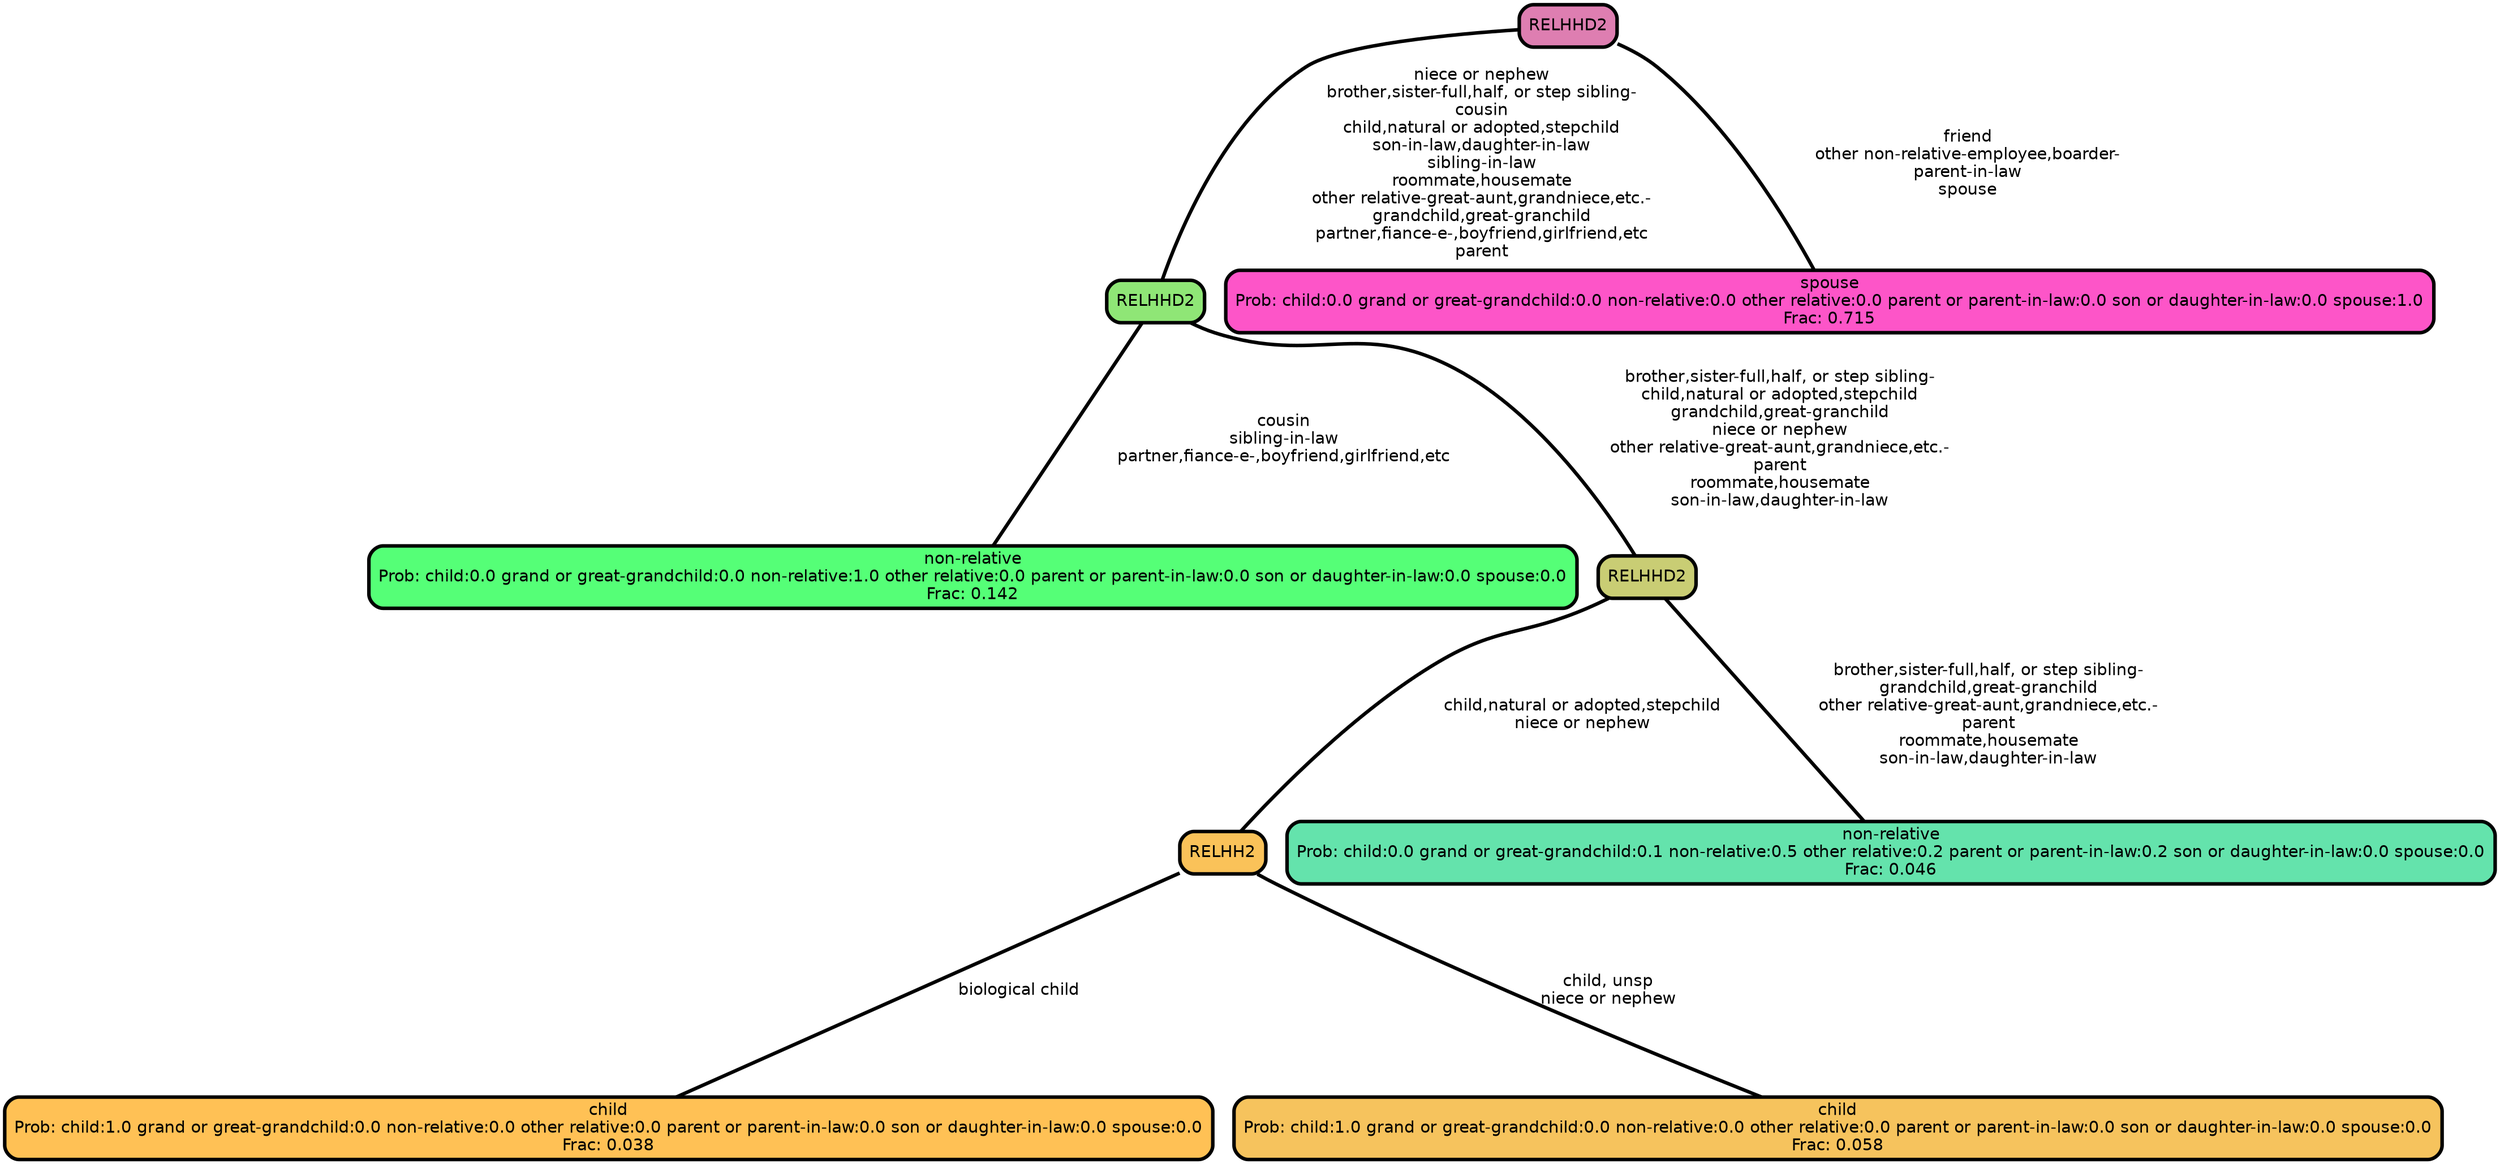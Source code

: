 graph Tree {
node [shape=box, style="filled, rounded",color="black",penwidth="3",fontcolor="black",                 fontname=helvetica] ;
graph [ranksep="0 equally", splines=straight,                 bgcolor=transparent, dpi=200] ;
edge [fontname=helvetica, color=black] ;
0 [label="non-relative
Prob: child:0.0 grand or great-grandchild:0.0 non-relative:1.0 other relative:0.0 parent or parent-in-law:0.0 son or daughter-in-law:0.0 spouse:0.0
Frac: 0.142", fillcolor="#55ff77"] ;
1 [label="RELHHD2", fillcolor="#8fe676"] ;
2 [label="child
Prob: child:1.0 grand or great-grandchild:0.0 non-relative:0.0 other relative:0.0 parent or parent-in-law:0.0 son or daughter-in-law:0.0 spouse:0.0
Frac: 0.038", fillcolor="#ffc155"] ;
3 [label="RELHH2", fillcolor="#fac259"] ;
4 [label="child
Prob: child:1.0 grand or great-grandchild:0.0 non-relative:0.0 other relative:0.0 parent or parent-in-law:0.0 son or daughter-in-law:0.0 spouse:0.0
Frac: 0.058", fillcolor="#f6c35d"] ;
5 [label="RELHHD2", fillcolor="#c9cd74"] ;
6 [label="non-relative
Prob: child:0.0 grand or great-grandchild:0.1 non-relative:0.5 other relative:0.2 parent or parent-in-law:0.2 son or daughter-in-law:0.0 spouse:0.0
Frac: 0.046", fillcolor="#64e3ac"] ;
7 [label="RELHHD2", fillcolor="#de7eb1"] ;
8 [label="spouse
Prob: child:0.0 grand or great-grandchild:0.0 non-relative:0.0 other relative:0.0 parent or parent-in-law:0.0 son or daughter-in-law:0.0 spouse:1.0
Frac: 0.715", fillcolor="#fd55c8"] ;
1 -- 0 [label=" cousin\n sibling-in-law\n partner,fiance-e-,boyfriend,girlfriend,etc",penwidth=3] ;
1 -- 5 [label=" brother,sister-full,half, or step sibling-\n child,natural or adopted,stepchild\n grandchild,great-granchild\n niece or nephew\n other relative-great-aunt,grandniece,etc.-\n parent\n roommate,housemate\n son-in-law,daughter-in-law",penwidth=3] ;
3 -- 2 [label=" biological child",penwidth=3] ;
3 -- 4 [label=" child, unsp\n niece or nephew",penwidth=3] ;
5 -- 3 [label=" child,natural or adopted,stepchild\n niece or nephew",penwidth=3] ;
5 -- 6 [label=" brother,sister-full,half, or step sibling-\n grandchild,great-granchild\n other relative-great-aunt,grandniece,etc.-\n parent\n roommate,housemate\n son-in-law,daughter-in-law",penwidth=3] ;
7 -- 1 [label=" niece or nephew\n brother,sister-full,half, or step sibling-\n cousin\n child,natural or adopted,stepchild\n son-in-law,daughter-in-law\n sibling-in-law\n roommate,housemate\n other relative-great-aunt,grandniece,etc.-\n grandchild,great-granchild\n partner,fiance-e-,boyfriend,girlfriend,etc\n parent",penwidth=3] ;
7 -- 8 [label=" friend\n other non-relative-employee,boarder-\n parent-in-law\n spouse",penwidth=3] ;
{rank = same;}}